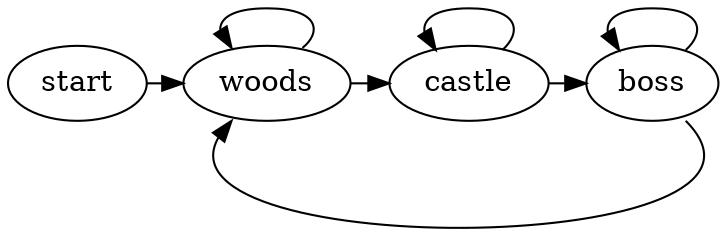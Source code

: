digraph {
    rankdir=TB;
    start:e -> woods:w;
    woods:ne -> woods:nw;
    woods:e -> castle:w;
    castle:ne -> castle:nw;
    castle:e -> boss:w;
    boss:ne -> boss:nw;
    boss:se -> woods:sw;
    { rank=same; start, woods, castle, boss }
}

